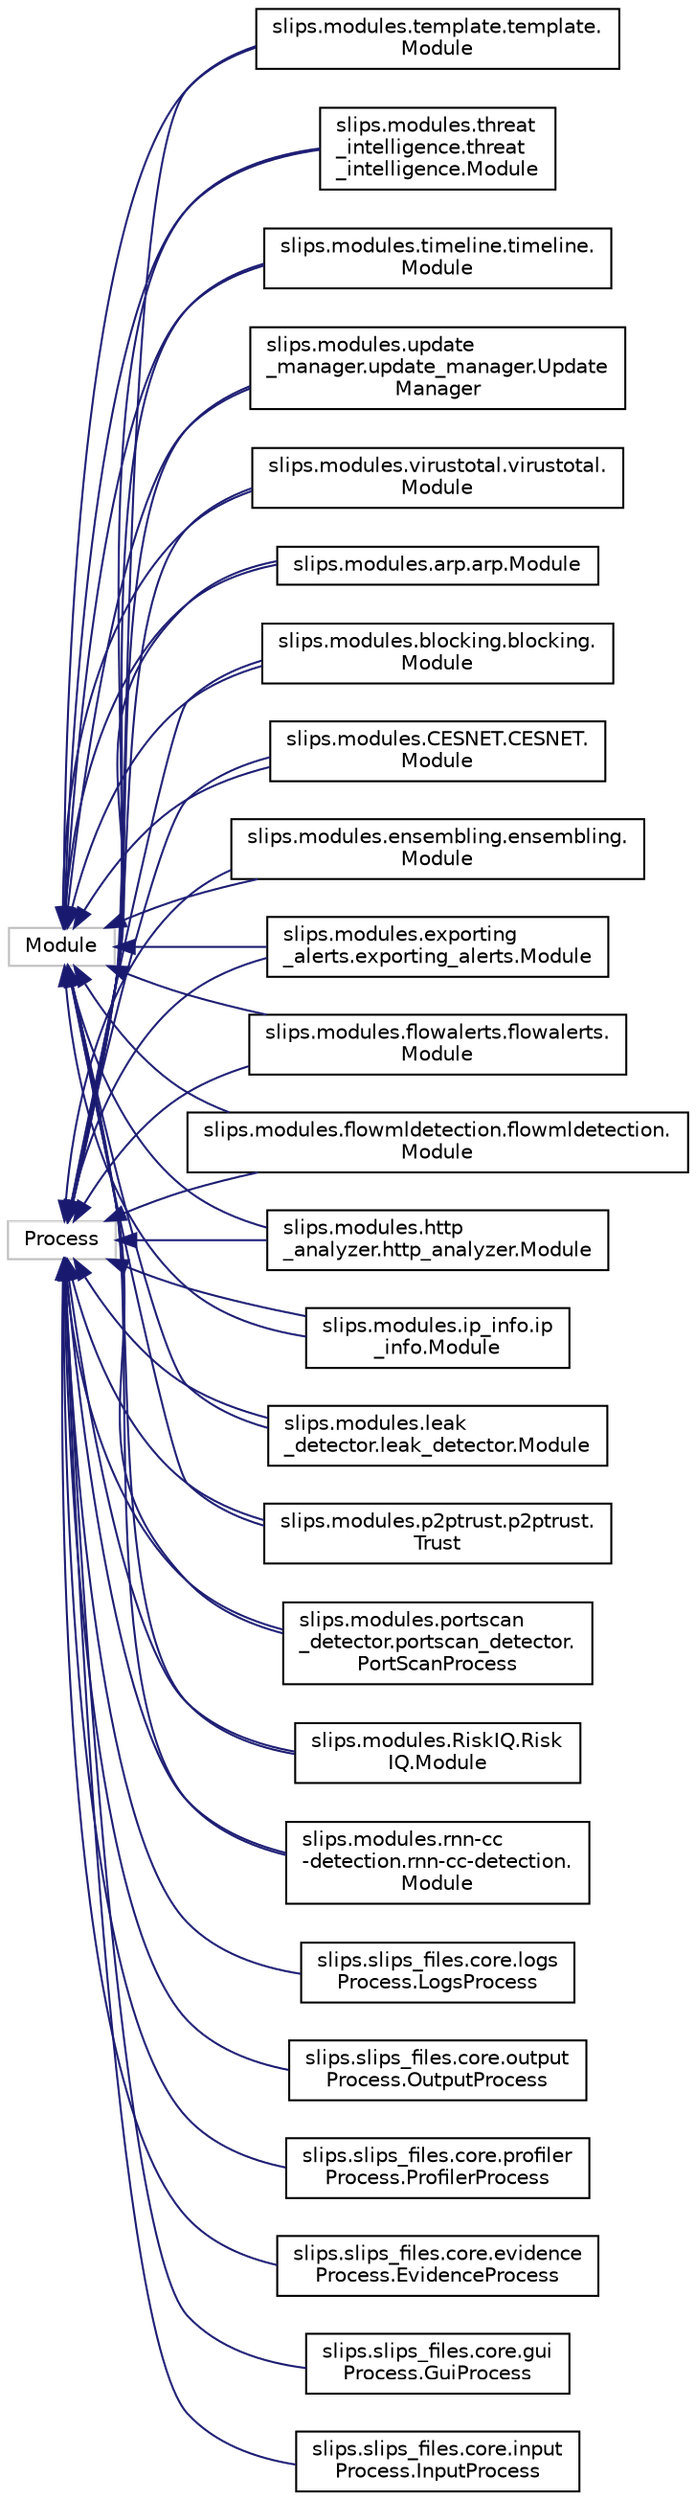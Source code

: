 digraph "Graphical Class Hierarchy"
{
 // LATEX_PDF_SIZE
  bgcolor="transparent";
  edge [fontname="Helvetica",fontsize="10",labelfontname="Helvetica",labelfontsize="10"];
  node [fontname="Helvetica",fontsize="10",shape=record];
  rankdir="LR";
  Node52 [label="Module",height=0.2,width=0.4,color="grey75",tooltip=" "];
  Node52 -> Node0 [dir="back",color="midnightblue",fontsize="10",style="solid",fontname="Helvetica"];
  Node0 [label="slips.modules.arp.arp.Module",height=0.2,width=0.4,color="black",URL="$d8/d86/classslips_1_1modules_1_1arp_1_1arp_1_1_module.html",tooltip=" "];
  Node52 -> Node9 [dir="back",color="midnightblue",fontsize="10",style="solid",fontname="Helvetica"];
  Node9 [label="slips.modules.blocking.blocking.\lModule",height=0.2,width=0.4,color="black",URL="$df/da9/classslips_1_1modules_1_1blocking_1_1blocking_1_1_module.html",tooltip=" "];
  Node52 -> Node10 [dir="back",color="midnightblue",fontsize="10",style="solid",fontname="Helvetica"];
  Node10 [label="slips.modules.CESNET.CESNET.\lModule",height=0.2,width=0.4,color="black",URL="$d9/def/classslips_1_1modules_1_1_c_e_s_n_e_t_1_1_c_e_s_n_e_t_1_1_module.html",tooltip=" "];
  Node52 -> Node11 [dir="back",color="midnightblue",fontsize="10",style="solid",fontname="Helvetica"];
  Node11 [label="slips.modules.ensembling.ensembling.\lModule",height=0.2,width=0.4,color="black",URL="$d6/dee/classslips_1_1modules_1_1ensembling_1_1ensembling_1_1_module.html",tooltip=" "];
  Node52 -> Node12 [dir="back",color="midnightblue",fontsize="10",style="solid",fontname="Helvetica"];
  Node12 [label="slips.modules.exporting\l_alerts.exporting_alerts.Module",height=0.2,width=0.4,color="black",URL="$db/d75/classslips_1_1modules_1_1exporting__alerts_1_1exporting__alerts_1_1_module.html",tooltip=" "];
  Node52 -> Node13 [dir="back",color="midnightblue",fontsize="10",style="solid",fontname="Helvetica"];
  Node13 [label="slips.modules.flowalerts.flowalerts.\lModule",height=0.2,width=0.4,color="black",URL="$d7/d43/classslips_1_1modules_1_1flowalerts_1_1flowalerts_1_1_module.html",tooltip=" "];
  Node52 -> Node14 [dir="back",color="midnightblue",fontsize="10",style="solid",fontname="Helvetica"];
  Node14 [label="slips.modules.flowmldetection.flowmldetection.\lModule",height=0.2,width=0.4,color="black",URL="$d6/de8/classslips_1_1modules_1_1flowmldetection_1_1flowmldetection_1_1_module.html",tooltip=" "];
  Node52 -> Node15 [dir="back",color="midnightblue",fontsize="10",style="solid",fontname="Helvetica"];
  Node15 [label="slips.modules.http\l_analyzer.http_analyzer.Module",height=0.2,width=0.4,color="black",URL="$d5/d62/classslips_1_1modules_1_1http__analyzer_1_1http__analyzer_1_1_module.html",tooltip=" "];
  Node52 -> Node16 [dir="back",color="midnightblue",fontsize="10",style="solid",fontname="Helvetica"];
  Node16 [label="slips.modules.ip_info.ip\l_info.Module",height=0.2,width=0.4,color="black",URL="$d7/d27/classslips_1_1modules_1_1ip__info_1_1ip__info_1_1_module.html",tooltip=" "];
  Node52 -> Node17 [dir="back",color="midnightblue",fontsize="10",style="solid",fontname="Helvetica"];
  Node17 [label="slips.modules.leak\l_detector.leak_detector.Module",height=0.2,width=0.4,color="black",URL="$df/d2b/classslips_1_1modules_1_1leak__detector_1_1leak__detector_1_1_module.html",tooltip=" "];
  Node52 -> Node18 [dir="back",color="midnightblue",fontsize="10",style="solid",fontname="Helvetica"];
  Node18 [label="slips.modules.p2ptrust.p2ptrust.\lTrust",height=0.2,width=0.4,color="black",URL="$dd/dde/classslips_1_1modules_1_1p2ptrust_1_1p2ptrust_1_1_trust.html",tooltip=" "];
  Node52 -> Node19 [dir="back",color="midnightblue",fontsize="10",style="solid",fontname="Helvetica"];
  Node19 [label="slips.modules.portscan\l_detector.portscan_detector.\lPortScanProcess",height=0.2,width=0.4,color="black",URL="$de/dbe/classslips_1_1modules_1_1portscan__detector_1_1portscan__detector_1_1_port_scan_process.html",tooltip=" "];
  Node52 -> Node20 [dir="back",color="midnightblue",fontsize="10",style="solid",fontname="Helvetica"];
  Node20 [label="slips.modules.RiskIQ.Risk\lIQ.Module",height=0.2,width=0.4,color="black",URL="$d0/dcb/classslips_1_1modules_1_1_risk_i_q_1_1_risk_i_q_1_1_module.html",tooltip=" "];
  Node52 -> Node21 [dir="back",color="midnightblue",fontsize="10",style="solid",fontname="Helvetica"];
  Node21 [label="slips.modules.rnn-cc\l-detection.rnn-cc-detection.\lModule",height=0.2,width=0.4,color="black",URL="$de/dd9/classslips_1_1modules_1_1rnn-cc-detection_1_1rnn-cc-detection_1_1_module.html",tooltip=" "];
  Node52 -> Node22 [dir="back",color="midnightblue",fontsize="10",style="solid",fontname="Helvetica"];
  Node22 [label="slips.modules.template.template.\lModule",height=0.2,width=0.4,color="black",URL="$dd/d67/classslips_1_1modules_1_1template_1_1template_1_1_module.html",tooltip=" "];
  Node52 -> Node23 [dir="back",color="midnightblue",fontsize="10",style="solid",fontname="Helvetica"];
  Node23 [label="slips.modules.threat\l_intelligence.threat\l_intelligence.Module",height=0.2,width=0.4,color="black",URL="$dc/dec/classslips_1_1modules_1_1threat__intelligence_1_1threat__intelligence_1_1_module.html",tooltip=" "];
  Node52 -> Node24 [dir="back",color="midnightblue",fontsize="10",style="solid",fontname="Helvetica"];
  Node24 [label="slips.modules.timeline.timeline.\lModule",height=0.2,width=0.4,color="black",URL="$d3/dbf/classslips_1_1modules_1_1timeline_1_1timeline_1_1_module.html",tooltip=" "];
  Node52 -> Node25 [dir="back",color="midnightblue",fontsize="10",style="solid",fontname="Helvetica"];
  Node25 [label="slips.modules.update\l_manager.update_manager.Update\lManager",height=0.2,width=0.4,color="black",URL="$db/d5a/classslips_1_1modules_1_1update__manager_1_1update__manager_1_1_update_manager.html",tooltip=" "];
  Node52 -> Node26 [dir="back",color="midnightblue",fontsize="10",style="solid",fontname="Helvetica"];
  Node26 [label="slips.modules.virustotal.virustotal.\lModule",height=0.2,width=0.4,color="black",URL="$de/d83/classslips_1_1modules_1_1virustotal_1_1virustotal_1_1_module.html",tooltip=" "];
  Node7 [label="Process",height=0.2,width=0.4,color="grey75",tooltip=" "];
  Node7 -> Node0 [dir="back",color="midnightblue",fontsize="10",style="solid",fontname="Helvetica"];
  Node7 -> Node9 [dir="back",color="midnightblue",fontsize="10",style="solid",fontname="Helvetica"];
  Node7 -> Node10 [dir="back",color="midnightblue",fontsize="10",style="solid",fontname="Helvetica"];
  Node7 -> Node11 [dir="back",color="midnightblue",fontsize="10",style="solid",fontname="Helvetica"];
  Node7 -> Node12 [dir="back",color="midnightblue",fontsize="10",style="solid",fontname="Helvetica"];
  Node7 -> Node13 [dir="back",color="midnightblue",fontsize="10",style="solid",fontname="Helvetica"];
  Node7 -> Node14 [dir="back",color="midnightblue",fontsize="10",style="solid",fontname="Helvetica"];
  Node7 -> Node15 [dir="back",color="midnightblue",fontsize="10",style="solid",fontname="Helvetica"];
  Node7 -> Node16 [dir="back",color="midnightblue",fontsize="10",style="solid",fontname="Helvetica"];
  Node7 -> Node17 [dir="back",color="midnightblue",fontsize="10",style="solid",fontname="Helvetica"];
  Node7 -> Node18 [dir="back",color="midnightblue",fontsize="10",style="solid",fontname="Helvetica"];
  Node7 -> Node19 [dir="back",color="midnightblue",fontsize="10",style="solid",fontname="Helvetica"];
  Node7 -> Node20 [dir="back",color="midnightblue",fontsize="10",style="solid",fontname="Helvetica"];
  Node7 -> Node21 [dir="back",color="midnightblue",fontsize="10",style="solid",fontname="Helvetica"];
  Node7 -> Node22 [dir="back",color="midnightblue",fontsize="10",style="solid",fontname="Helvetica"];
  Node7 -> Node23 [dir="back",color="midnightblue",fontsize="10",style="solid",fontname="Helvetica"];
  Node7 -> Node24 [dir="back",color="midnightblue",fontsize="10",style="solid",fontname="Helvetica"];
  Node7 -> Node25 [dir="back",color="midnightblue",fontsize="10",style="solid",fontname="Helvetica"];
  Node7 -> Node26 [dir="back",color="midnightblue",fontsize="10",style="solid",fontname="Helvetica"];
  Node7 -> Node27 [dir="back",color="midnightblue",fontsize="10",style="solid",fontname="Helvetica"];
  Node27 [label="slips.slips_files.core.evidence\lProcess.EvidenceProcess",height=0.2,width=0.4,color="black",URL="$df/d8b/classslips_1_1slips__files_1_1core_1_1evidence_process_1_1_evidence_process.html",tooltip=" "];
  Node7 -> Node28 [dir="back",color="midnightblue",fontsize="10",style="solid",fontname="Helvetica"];
  Node28 [label="slips.slips_files.core.gui\lProcess.GuiProcess",height=0.2,width=0.4,color="black",URL="$d1/de2/classslips_1_1slips__files_1_1core_1_1gui_process_1_1_gui_process.html",tooltip=" "];
  Node7 -> Node29 [dir="back",color="midnightblue",fontsize="10",style="solid",fontname="Helvetica"];
  Node29 [label="slips.slips_files.core.input\lProcess.InputProcess",height=0.2,width=0.4,color="black",URL="$dc/d5d/classslips_1_1slips__files_1_1core_1_1input_process_1_1_input_process.html",tooltip=" "];
  Node7 -> Node30 [dir="back",color="midnightblue",fontsize="10",style="solid",fontname="Helvetica"];
  Node30 [label="slips.slips_files.core.logs\lProcess.LogsProcess",height=0.2,width=0.4,color="black",URL="$d0/dbc/classslips_1_1slips__files_1_1core_1_1logs_process_1_1_logs_process.html",tooltip=" "];
  Node7 -> Node31 [dir="back",color="midnightblue",fontsize="10",style="solid",fontname="Helvetica"];
  Node31 [label="slips.slips_files.core.output\lProcess.OutputProcess",height=0.2,width=0.4,color="black",URL="$d9/de7/classslips_1_1slips__files_1_1core_1_1output_process_1_1_output_process.html",tooltip=" "];
  Node7 -> Node32 [dir="back",color="midnightblue",fontsize="10",style="solid",fontname="Helvetica"];
  Node32 [label="slips.slips_files.core.profiler\lProcess.ProfilerProcess",height=0.2,width=0.4,color="black",URL="$d8/d02/classslips_1_1slips__files_1_1core_1_1profiler_process_1_1_profiler_process.html",tooltip=" "];
}
